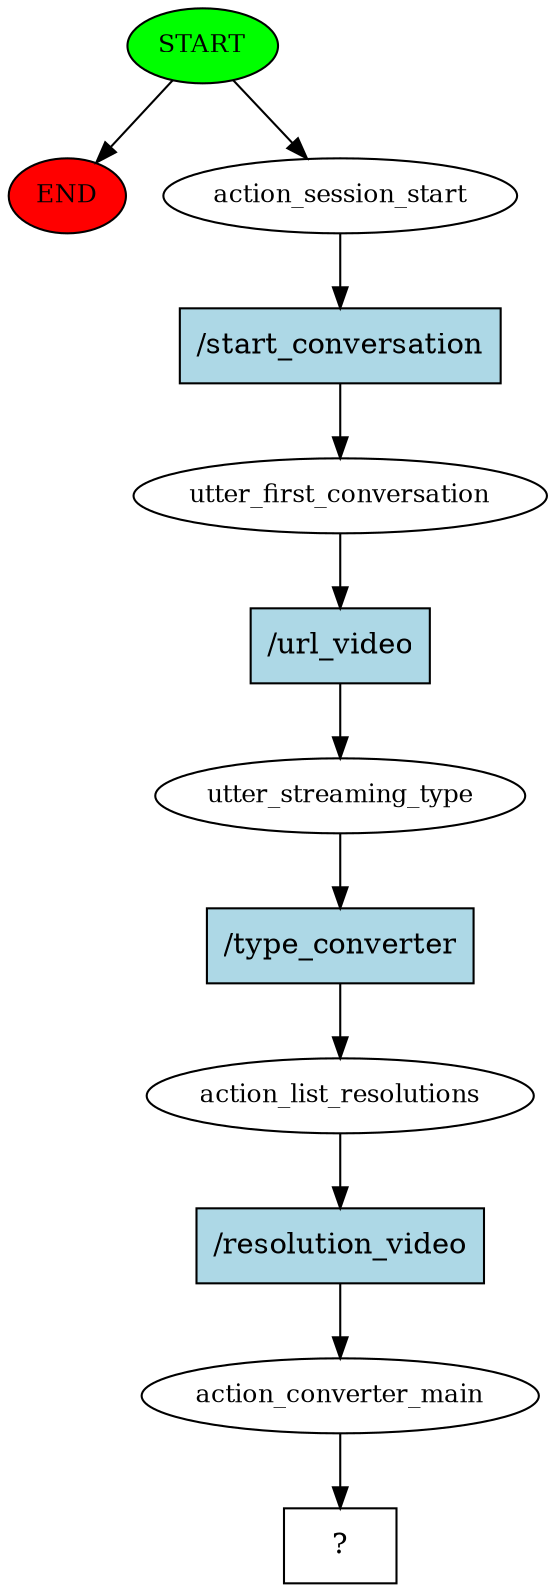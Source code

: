 digraph  {
0 [class="start active", fillcolor=green, fontsize=12, label=START, style=filled];
"-1" [class=end, fillcolor=red, fontsize=12, label=END, style=filled];
1 [class=active, fontsize=12, label=action_session_start];
2 [class=active, fontsize=12, label=utter_first_conversation];
3 [class=active, fontsize=12, label=utter_streaming_type];
4 [class=active, fontsize=12, label=action_list_resolutions];
5 [class=active, fontsize=12, label=action_converter_main];
6 [class="intent dashed active", label="  ?  ", shape=rect];
7 [class="intent active", fillcolor=lightblue, label="/start_conversation", shape=rect, style=filled];
8 [class="intent active", fillcolor=lightblue, label="/url_video", shape=rect, style=filled];
9 [class="intent active", fillcolor=lightblue, label="/type_converter", shape=rect, style=filled];
10 [class="intent active", fillcolor=lightblue, label="/resolution_video", shape=rect, style=filled];
0 -> "-1"  [class="", key=NONE, label=""];
0 -> 1  [class=active, key=NONE, label=""];
1 -> 7  [class=active, key=0];
2 -> 8  [class=active, key=0];
3 -> 9  [class=active, key=0];
4 -> 10  [class=active, key=0];
5 -> 6  [class=active, key=NONE, label=""];
7 -> 2  [class=active, key=0];
8 -> 3  [class=active, key=0];
9 -> 4  [class=active, key=0];
10 -> 5  [class=active, key=0];
}
